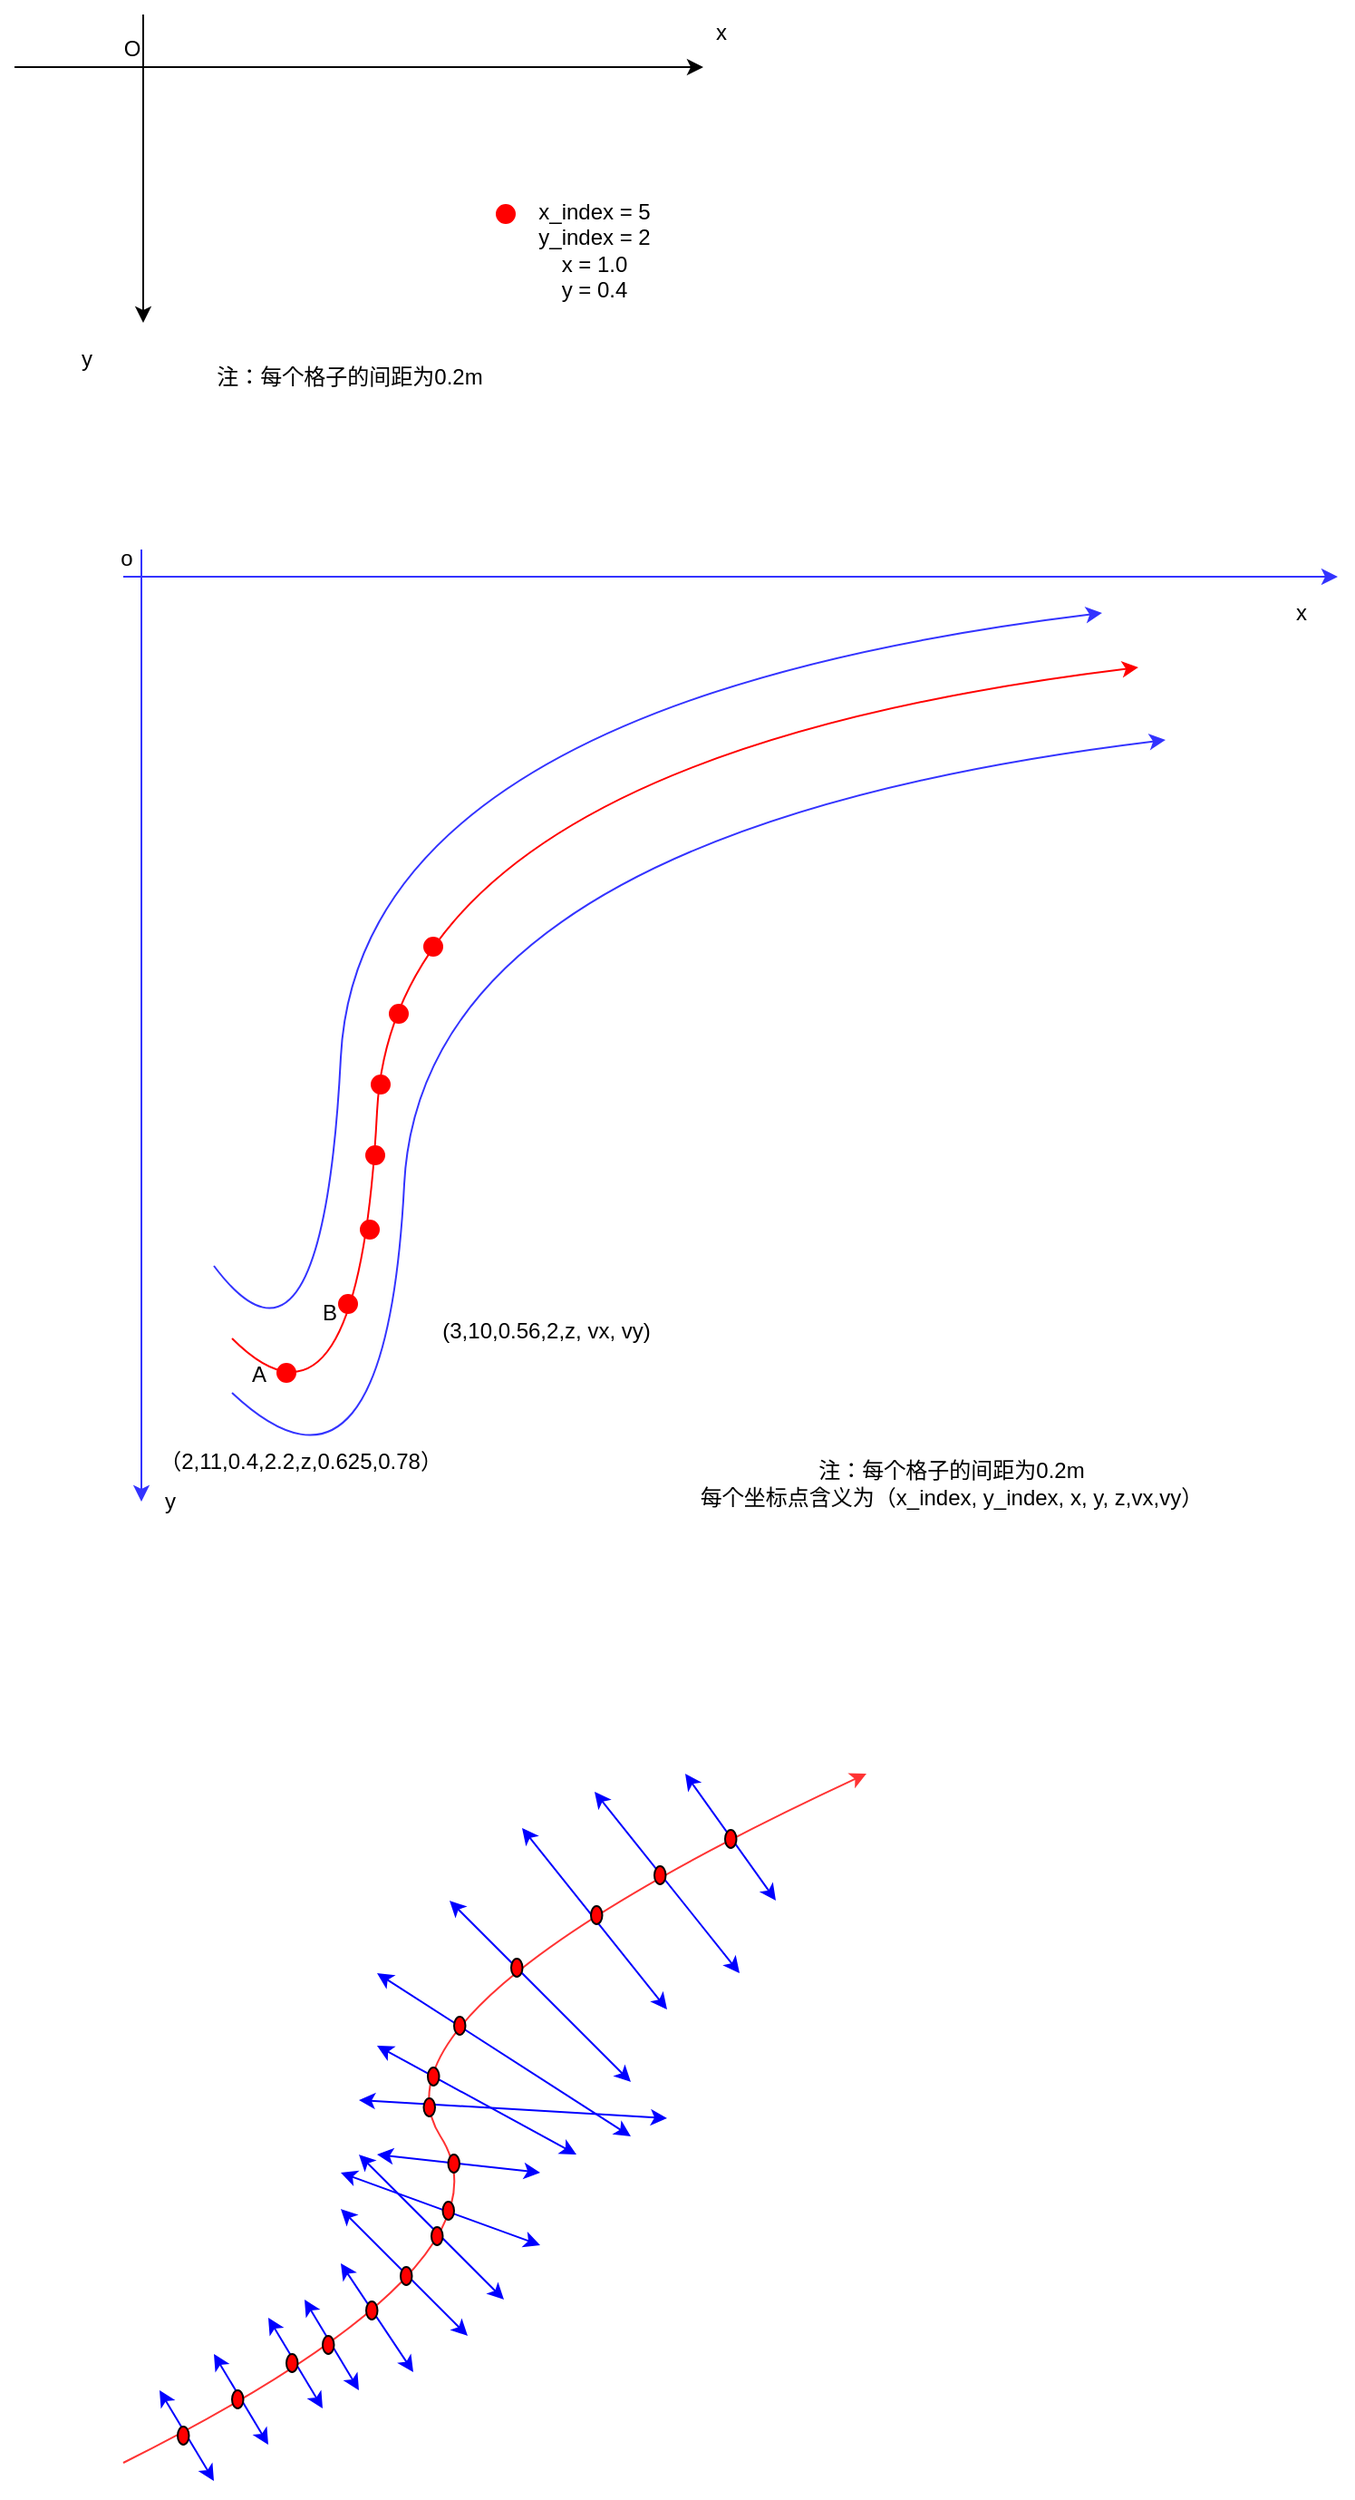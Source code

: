 <mxfile version="14.6.13" type="github">
  <diagram id="KDrnXD7OavnhQnqS2AQc" name="Page-1">
    <mxGraphModel dx="1422" dy="734" grid="1" gridSize="10" guides="1" tooltips="1" connect="1" arrows="1" fold="1" page="1" pageScale="1" pageWidth="827" pageHeight="1169" math="0" shadow="0">
      <root>
        <mxCell id="0" />
        <mxCell id="1" parent="0" />
        <mxCell id="46GAP5GGZjohNHjInnX8-1" value="" style="endArrow=classic;html=1;" parent="1" edge="1">
          <mxGeometry width="50" height="50" relative="1" as="geometry">
            <mxPoint x="50" y="119" as="sourcePoint" />
            <mxPoint x="430" y="119" as="targetPoint" />
          </mxGeometry>
        </mxCell>
        <mxCell id="46GAP5GGZjohNHjInnX8-2" value="" style="endArrow=classic;html=1;" parent="1" edge="1">
          <mxGeometry width="50" height="50" relative="1" as="geometry">
            <mxPoint x="121" y="90" as="sourcePoint" />
            <mxPoint x="121" y="260" as="targetPoint" />
          </mxGeometry>
        </mxCell>
        <mxCell id="46GAP5GGZjohNHjInnX8-3" value="O" style="text;html=1;strokeColor=none;fillColor=none;align=center;verticalAlign=middle;whiteSpace=wrap;rounded=0;" parent="1" vertex="1">
          <mxGeometry x="95" y="99" width="40" height="20" as="geometry" />
        </mxCell>
        <mxCell id="46GAP5GGZjohNHjInnX8-4" value="x" style="text;html=1;strokeColor=none;fillColor=none;align=center;verticalAlign=middle;whiteSpace=wrap;rounded=0;" parent="1" vertex="1">
          <mxGeometry x="420" y="90" width="40" height="20" as="geometry" />
        </mxCell>
        <mxCell id="46GAP5GGZjohNHjInnX8-6" value="y" style="text;html=1;strokeColor=none;fillColor=none;align=center;verticalAlign=middle;whiteSpace=wrap;rounded=0;" parent="1" vertex="1">
          <mxGeometry x="70" y="270" width="40" height="20" as="geometry" />
        </mxCell>
        <mxCell id="46GAP5GGZjohNHjInnX8-8" value="" style="ellipse;whiteSpace=wrap;html=1;aspect=fixed;strokeColor=#FF0000;fillColor=#FF0000;" parent="1" vertex="1">
          <mxGeometry x="316" y="195" width="10" height="10" as="geometry" />
        </mxCell>
        <mxCell id="46GAP5GGZjohNHjInnX8-9" value="x_index = 5&lt;br&gt;y_index = 2&lt;br&gt;x = 1.0&lt;br&gt;y = 0.4" style="text;html=1;strokeColor=none;fillColor=none;align=center;verticalAlign=middle;whiteSpace=wrap;rounded=0;" parent="1" vertex="1">
          <mxGeometry x="290" y="210" width="160" height="20" as="geometry" />
        </mxCell>
        <mxCell id="46GAP5GGZjohNHjInnX8-11" value="注：每个格子的间距为0.2m" style="text;html=1;strokeColor=none;fillColor=none;align=center;verticalAlign=middle;whiteSpace=wrap;rounded=0;" parent="1" vertex="1">
          <mxGeometry x="140" y="280" width="190" height="20" as="geometry" />
        </mxCell>
        <mxCell id="46GAP5GGZjohNHjInnX8-13" value="" style="curved=1;endArrow=classic;html=1;strokeColor=#3333FF;" parent="1" edge="1">
          <mxGeometry width="50" height="50" relative="1" as="geometry">
            <mxPoint x="160" y="780" as="sourcePoint" />
            <mxPoint x="650" y="420" as="targetPoint" />
            <Array as="points">
              <mxPoint x="220" y="860" />
              <mxPoint x="240" y="470" />
            </Array>
          </mxGeometry>
        </mxCell>
        <mxCell id="46GAP5GGZjohNHjInnX8-14" value="" style="curved=1;endArrow=classic;html=1;strokeColor=#FF0000;" parent="1" edge="1">
          <mxGeometry width="50" height="50" relative="1" as="geometry">
            <mxPoint x="170" y="820" as="sourcePoint" />
            <mxPoint x="670" y="450" as="targetPoint" />
            <Array as="points">
              <mxPoint x="240" y="890" />
              <mxPoint x="260" y="500" />
            </Array>
          </mxGeometry>
        </mxCell>
        <mxCell id="46GAP5GGZjohNHjInnX8-15" value="" style="curved=1;endArrow=classic;html=1;strokeColor=#3333FF;" parent="1" edge="1">
          <mxGeometry width="50" height="50" relative="1" as="geometry">
            <mxPoint x="170" y="850" as="sourcePoint" />
            <mxPoint x="685" y="490" as="targetPoint" />
            <Array as="points">
              <mxPoint x="255" y="930" />
              <mxPoint x="275" y="540" />
            </Array>
          </mxGeometry>
        </mxCell>
        <mxCell id="46GAP5GGZjohNHjInnX8-16" value="" style="ellipse;whiteSpace=wrap;html=1;strokeColor=#FF0000;fillColor=#FF0000;" parent="1" vertex="1">
          <mxGeometry x="195" y="834" width="10" height="10" as="geometry" />
        </mxCell>
        <mxCell id="46GAP5GGZjohNHjInnX8-18" value="" style="ellipse;whiteSpace=wrap;html=1;strokeColor=#FF0000;fillColor=#FF0000;" parent="1" vertex="1">
          <mxGeometry x="276" y="599" width="10" height="10" as="geometry" />
        </mxCell>
        <mxCell id="46GAP5GGZjohNHjInnX8-19" value="" style="ellipse;whiteSpace=wrap;html=1;strokeColor=#FF0000;fillColor=#FF0000;" parent="1" vertex="1">
          <mxGeometry x="257" y="636" width="10" height="10" as="geometry" />
        </mxCell>
        <mxCell id="46GAP5GGZjohNHjInnX8-20" value="" style="ellipse;whiteSpace=wrap;html=1;strokeColor=#FF0000;fillColor=#FF0000;" parent="1" vertex="1">
          <mxGeometry x="247" y="675" width="10" height="10" as="geometry" />
        </mxCell>
        <mxCell id="46GAP5GGZjohNHjInnX8-21" value="" style="ellipse;whiteSpace=wrap;html=1;strokeColor=#FF0000;fillColor=#FF0000;" parent="1" vertex="1">
          <mxGeometry x="244" y="714" width="10" height="10" as="geometry" />
        </mxCell>
        <mxCell id="46GAP5GGZjohNHjInnX8-22" value="" style="ellipse;whiteSpace=wrap;html=1;strokeColor=#FF0000;fillColor=#FF0000;" parent="1" vertex="1">
          <mxGeometry x="241" y="755" width="10" height="10" as="geometry" />
        </mxCell>
        <mxCell id="46GAP5GGZjohNHjInnX8-23" value="" style="ellipse;whiteSpace=wrap;html=1;strokeColor=#FF0000;fillColor=#FF0000;" parent="1" vertex="1">
          <mxGeometry x="229" y="796" width="10" height="10" as="geometry" />
        </mxCell>
        <mxCell id="46GAP5GGZjohNHjInnX8-26" value="" style="endArrow=classic;html=1;strokeColor=#3333FF;" parent="1" edge="1">
          <mxGeometry width="50" height="50" relative="1" as="geometry">
            <mxPoint x="110" y="400" as="sourcePoint" />
            <mxPoint x="780" y="400" as="targetPoint" />
          </mxGeometry>
        </mxCell>
        <mxCell id="46GAP5GGZjohNHjInnX8-27" value="" style="endArrow=classic;html=1;strokeColor=#3333FF;" parent="1" edge="1">
          <mxGeometry width="50" height="50" relative="1" as="geometry">
            <mxPoint x="120" y="385" as="sourcePoint" />
            <mxPoint x="120" y="910" as="targetPoint" />
          </mxGeometry>
        </mxCell>
        <mxCell id="46GAP5GGZjohNHjInnX8-28" value="x" style="text;html=1;strokeColor=none;fillColor=none;align=center;verticalAlign=middle;whiteSpace=wrap;rounded=0;" parent="1" vertex="1">
          <mxGeometry x="740" y="410" width="40" height="20" as="geometry" />
        </mxCell>
        <mxCell id="46GAP5GGZjohNHjInnX8-29" value="y" style="text;html=1;strokeColor=none;fillColor=none;align=center;verticalAlign=middle;whiteSpace=wrap;rounded=0;" parent="1" vertex="1">
          <mxGeometry x="116" y="900" width="40" height="20" as="geometry" />
        </mxCell>
        <mxCell id="46GAP5GGZjohNHjInnX8-30" value="o" style="text;html=1;strokeColor=none;fillColor=none;align=center;verticalAlign=middle;whiteSpace=wrap;rounded=0;" parent="1" vertex="1">
          <mxGeometry x="92" y="380" width="40" height="20" as="geometry" />
        </mxCell>
        <mxCell id="46GAP5GGZjohNHjInnX8-31" value="注：每个格子的间距为0.2m&lt;br&gt;每个坐标点含义为（x_index, y_index, x, y, z,vx,vy）" style="text;html=1;strokeColor=none;fillColor=none;align=center;verticalAlign=middle;whiteSpace=wrap;rounded=0;" parent="1" vertex="1">
          <mxGeometry x="414" y="890" width="306" height="20" as="geometry" />
        </mxCell>
        <mxCell id="46GAP5GGZjohNHjInnX8-32" value="（2,11,0.4,2.2,z,0.625,0.78）" style="text;html=1;strokeColor=none;fillColor=none;align=center;verticalAlign=middle;whiteSpace=wrap;rounded=0;" parent="1" vertex="1">
          <mxGeometry x="188" y="878" width="40" height="20" as="geometry" />
        </mxCell>
        <mxCell id="46GAP5GGZjohNHjInnX8-33" value="(3,10,0.56,2,z, vx, vy)" style="text;html=1;strokeColor=none;fillColor=none;align=center;verticalAlign=middle;whiteSpace=wrap;rounded=0;" parent="1" vertex="1">
          <mxGeometry x="277" y="806" width="133" height="20" as="geometry" />
        </mxCell>
        <mxCell id="46GAP5GGZjohNHjInnX8-34" value="A" style="text;html=1;strokeColor=none;fillColor=none;align=center;verticalAlign=middle;whiteSpace=wrap;rounded=0;" parent="1" vertex="1">
          <mxGeometry x="165" y="830" width="40" height="20" as="geometry" />
        </mxCell>
        <mxCell id="46GAP5GGZjohNHjInnX8-35" value="B" style="text;html=1;strokeColor=none;fillColor=none;align=center;verticalAlign=middle;whiteSpace=wrap;rounded=0;" parent="1" vertex="1">
          <mxGeometry x="204" y="796" width="40" height="20" as="geometry" />
        </mxCell>
        <mxCell id="SaD7OCH_LvbBWKPeLSNq-78" value="" style="curved=1;endArrow=classic;html=1;strokeColor=#FF3333;" edge="1" parent="1">
          <mxGeometry width="50" height="50" relative="1" as="geometry">
            <mxPoint x="110" y="1440" as="sourcePoint" />
            <mxPoint x="520" y="1060" as="targetPoint" />
            <Array as="points">
              <mxPoint x="330" y="1330" />
              <mxPoint x="240" y="1190" />
            </Array>
          </mxGeometry>
        </mxCell>
        <mxCell id="SaD7OCH_LvbBWKPeLSNq-79" value="" style="endArrow=classic;startArrow=classic;html=1;strokeColor=#0000FF;" edge="1" parent="1">
          <mxGeometry width="50" height="50" relative="1" as="geometry">
            <mxPoint x="190" y="1430" as="sourcePoint" />
            <mxPoint x="160" y="1380" as="targetPoint" />
          </mxGeometry>
        </mxCell>
        <mxCell id="SaD7OCH_LvbBWKPeLSNq-80" value="" style="endArrow=classic;startArrow=classic;html=1;strokeColor=#0000FF;" edge="1" parent="1">
          <mxGeometry width="50" height="50" relative="1" as="geometry">
            <mxPoint x="220" y="1410" as="sourcePoint" />
            <mxPoint x="190" y="1360" as="targetPoint" />
          </mxGeometry>
        </mxCell>
        <mxCell id="SaD7OCH_LvbBWKPeLSNq-81" value="" style="endArrow=classic;startArrow=classic;html=1;strokeColor=#0000FF;" edge="1" parent="1">
          <mxGeometry width="50" height="50" relative="1" as="geometry">
            <mxPoint x="160" y="1450" as="sourcePoint" />
            <mxPoint x="130" y="1400" as="targetPoint" />
          </mxGeometry>
        </mxCell>
        <mxCell id="SaD7OCH_LvbBWKPeLSNq-82" value="" style="endArrow=classic;startArrow=classic;html=1;strokeColor=#0000FF;" edge="1" parent="1">
          <mxGeometry width="50" height="50" relative="1" as="geometry">
            <mxPoint x="240" y="1400" as="sourcePoint" />
            <mxPoint x="210" y="1350" as="targetPoint" />
          </mxGeometry>
        </mxCell>
        <mxCell id="SaD7OCH_LvbBWKPeLSNq-83" value="" style="endArrow=classic;startArrow=classic;html=1;strokeColor=#0000FF;" edge="1" parent="1">
          <mxGeometry width="50" height="50" relative="1" as="geometry">
            <mxPoint x="320" y="1350" as="sourcePoint" />
            <mxPoint x="240" y="1270" as="targetPoint" />
          </mxGeometry>
        </mxCell>
        <mxCell id="SaD7OCH_LvbBWKPeLSNq-84" value="" style="endArrow=classic;startArrow=classic;html=1;strokeColor=#0000FF;" edge="1" parent="1">
          <mxGeometry width="50" height="50" relative="1" as="geometry">
            <mxPoint x="340" y="1320" as="sourcePoint" />
            <mxPoint x="230" y="1280" as="targetPoint" />
          </mxGeometry>
        </mxCell>
        <mxCell id="SaD7OCH_LvbBWKPeLSNq-85" value="" style="endArrow=classic;startArrow=classic;html=1;strokeColor=#0000FF;" edge="1" parent="1">
          <mxGeometry width="50" height="50" relative="1" as="geometry">
            <mxPoint x="340" y="1280" as="sourcePoint" />
            <mxPoint x="250" y="1270" as="targetPoint" />
          </mxGeometry>
        </mxCell>
        <mxCell id="SaD7OCH_LvbBWKPeLSNq-86" value="" style="endArrow=classic;startArrow=classic;html=1;strokeColor=#0000FF;" edge="1" parent="1">
          <mxGeometry width="50" height="50" relative="1" as="geometry">
            <mxPoint x="270" y="1390" as="sourcePoint" />
            <mxPoint x="230" y="1330" as="targetPoint" />
          </mxGeometry>
        </mxCell>
        <mxCell id="SaD7OCH_LvbBWKPeLSNq-87" value="" style="endArrow=classic;startArrow=classic;html=1;strokeColor=#0000FF;" edge="1" parent="1">
          <mxGeometry width="50" height="50" relative="1" as="geometry">
            <mxPoint x="300" y="1370" as="sourcePoint" />
            <mxPoint x="230" y="1300" as="targetPoint" />
          </mxGeometry>
        </mxCell>
        <mxCell id="SaD7OCH_LvbBWKPeLSNq-88" value="" style="endArrow=classic;startArrow=classic;html=1;strokeColor=#0000FF;" edge="1" parent="1">
          <mxGeometry width="50" height="50" relative="1" as="geometry">
            <mxPoint x="410" y="1250" as="sourcePoint" />
            <mxPoint x="240" y="1240" as="targetPoint" />
          </mxGeometry>
        </mxCell>
        <mxCell id="SaD7OCH_LvbBWKPeLSNq-89" value="" style="endArrow=classic;startArrow=classic;html=1;strokeColor=#0000FF;" edge="1" parent="1">
          <mxGeometry width="50" height="50" relative="1" as="geometry">
            <mxPoint x="360" y="1270" as="sourcePoint" />
            <mxPoint x="250" y="1210" as="targetPoint" />
          </mxGeometry>
        </mxCell>
        <mxCell id="SaD7OCH_LvbBWKPeLSNq-90" value="" style="endArrow=classic;startArrow=classic;html=1;strokeColor=#0000FF;" edge="1" parent="1">
          <mxGeometry width="50" height="50" relative="1" as="geometry">
            <mxPoint x="390" y="1260" as="sourcePoint" />
            <mxPoint x="250" y="1170" as="targetPoint" />
          </mxGeometry>
        </mxCell>
        <mxCell id="SaD7OCH_LvbBWKPeLSNq-91" value="" style="endArrow=classic;startArrow=classic;html=1;strokeColor=#0000FF;" edge="1" parent="1">
          <mxGeometry width="50" height="50" relative="1" as="geometry">
            <mxPoint x="390" y="1230" as="sourcePoint" />
            <mxPoint x="290" y="1130" as="targetPoint" />
          </mxGeometry>
        </mxCell>
        <mxCell id="SaD7OCH_LvbBWKPeLSNq-92" value="" style="endArrow=classic;startArrow=classic;html=1;strokeColor=#0000FF;" edge="1" parent="1">
          <mxGeometry width="50" height="50" relative="1" as="geometry">
            <mxPoint x="410" y="1190" as="sourcePoint" />
            <mxPoint x="330" y="1090" as="targetPoint" />
          </mxGeometry>
        </mxCell>
        <mxCell id="SaD7OCH_LvbBWKPeLSNq-93" value="" style="endArrow=classic;startArrow=classic;html=1;strokeColor=#0000FF;" edge="1" parent="1">
          <mxGeometry width="50" height="50" relative="1" as="geometry">
            <mxPoint x="450" y="1170" as="sourcePoint" />
            <mxPoint x="370" y="1070" as="targetPoint" />
          </mxGeometry>
        </mxCell>
        <mxCell id="SaD7OCH_LvbBWKPeLSNq-94" value="" style="endArrow=classic;startArrow=classic;html=1;strokeColor=#0000FF;" edge="1" parent="1">
          <mxGeometry width="50" height="50" relative="1" as="geometry">
            <mxPoint x="470" y="1130" as="sourcePoint" />
            <mxPoint x="420" y="1060" as="targetPoint" />
          </mxGeometry>
        </mxCell>
        <mxCell id="SaD7OCH_LvbBWKPeLSNq-95" value="" style="ellipse;whiteSpace=wrap;html=1;fillColor=#FF0000;" vertex="1" parent="1">
          <mxGeometry x="140" y="1420" width="6.25" height="10" as="geometry" />
        </mxCell>
        <mxCell id="SaD7OCH_LvbBWKPeLSNq-96" value="" style="ellipse;whiteSpace=wrap;html=1;fillColor=#FF0000;" vertex="1" parent="1">
          <mxGeometry x="170" y="1400" width="6.25" height="10" as="geometry" />
        </mxCell>
        <mxCell id="SaD7OCH_LvbBWKPeLSNq-97" value="" style="ellipse;whiteSpace=wrap;html=1;fillColor=#FF0000;" vertex="1" parent="1">
          <mxGeometry x="200" y="1380" width="6.25" height="10" as="geometry" />
        </mxCell>
        <mxCell id="SaD7OCH_LvbBWKPeLSNq-98" value="" style="ellipse;whiteSpace=wrap;html=1;fillColor=#FF0000;" vertex="1" parent="1">
          <mxGeometry x="220" y="1370" width="6.25" height="10" as="geometry" />
        </mxCell>
        <mxCell id="SaD7OCH_LvbBWKPeLSNq-99" value="" style="ellipse;whiteSpace=wrap;html=1;fillColor=#FF0000;" vertex="1" parent="1">
          <mxGeometry x="244" y="1351" width="6.25" height="10" as="geometry" />
        </mxCell>
        <mxCell id="SaD7OCH_LvbBWKPeLSNq-100" value="" style="ellipse;whiteSpace=wrap;html=1;fillColor=#FF0000;" vertex="1" parent="1">
          <mxGeometry x="263" y="1332" width="6.25" height="10" as="geometry" />
        </mxCell>
        <mxCell id="SaD7OCH_LvbBWKPeLSNq-101" value="" style="ellipse;whiteSpace=wrap;html=1;fillColor=#FF0000;" vertex="1" parent="1">
          <mxGeometry x="280" y="1310" width="6.25" height="10" as="geometry" />
        </mxCell>
        <mxCell id="SaD7OCH_LvbBWKPeLSNq-102" value="" style="ellipse;whiteSpace=wrap;html=1;fillColor=#FF0000;" vertex="1" parent="1">
          <mxGeometry x="286.25" y="1296" width="6.25" height="10" as="geometry" />
        </mxCell>
        <mxCell id="SaD7OCH_LvbBWKPeLSNq-103" value="" style="ellipse;whiteSpace=wrap;html=1;fillColor=#FF0000;" vertex="1" parent="1">
          <mxGeometry x="289.25" y="1270" width="6.25" height="10" as="geometry" />
        </mxCell>
        <mxCell id="SaD7OCH_LvbBWKPeLSNq-104" value="" style="ellipse;whiteSpace=wrap;html=1;fillColor=#FF0000;" vertex="1" parent="1">
          <mxGeometry x="275.75" y="1239" width="6.25" height="10" as="geometry" />
        </mxCell>
        <mxCell id="SaD7OCH_LvbBWKPeLSNq-105" value="" style="ellipse;whiteSpace=wrap;html=1;fillColor=#FF0000;" vertex="1" parent="1">
          <mxGeometry x="278" y="1222" width="6.25" height="10" as="geometry" />
        </mxCell>
        <mxCell id="SaD7OCH_LvbBWKPeLSNq-106" value="" style="ellipse;whiteSpace=wrap;html=1;fillColor=#FF0000;" vertex="1" parent="1">
          <mxGeometry x="292.5" y="1194" width="6.25" height="10" as="geometry" />
        </mxCell>
        <mxCell id="SaD7OCH_LvbBWKPeLSNq-107" value="" style="ellipse;whiteSpace=wrap;html=1;fillColor=#FF0000;" vertex="1" parent="1">
          <mxGeometry x="324" y="1162" width="6.25" height="10" as="geometry" />
        </mxCell>
        <mxCell id="SaD7OCH_LvbBWKPeLSNq-108" value="" style="ellipse;whiteSpace=wrap;html=1;fillColor=#FF0000;" vertex="1" parent="1">
          <mxGeometry x="368" y="1133" width="6.25" height="10" as="geometry" />
        </mxCell>
        <mxCell id="SaD7OCH_LvbBWKPeLSNq-109" value="" style="ellipse;whiteSpace=wrap;html=1;fillColor=#FF0000;" vertex="1" parent="1">
          <mxGeometry x="403" y="1111" width="6.25" height="10" as="geometry" />
        </mxCell>
        <mxCell id="SaD7OCH_LvbBWKPeLSNq-110" value="" style="ellipse;whiteSpace=wrap;html=1;fillColor=#FF0000;" vertex="1" parent="1">
          <mxGeometry x="442" y="1091" width="6.25" height="10" as="geometry" />
        </mxCell>
      </root>
    </mxGraphModel>
  </diagram>
</mxfile>
